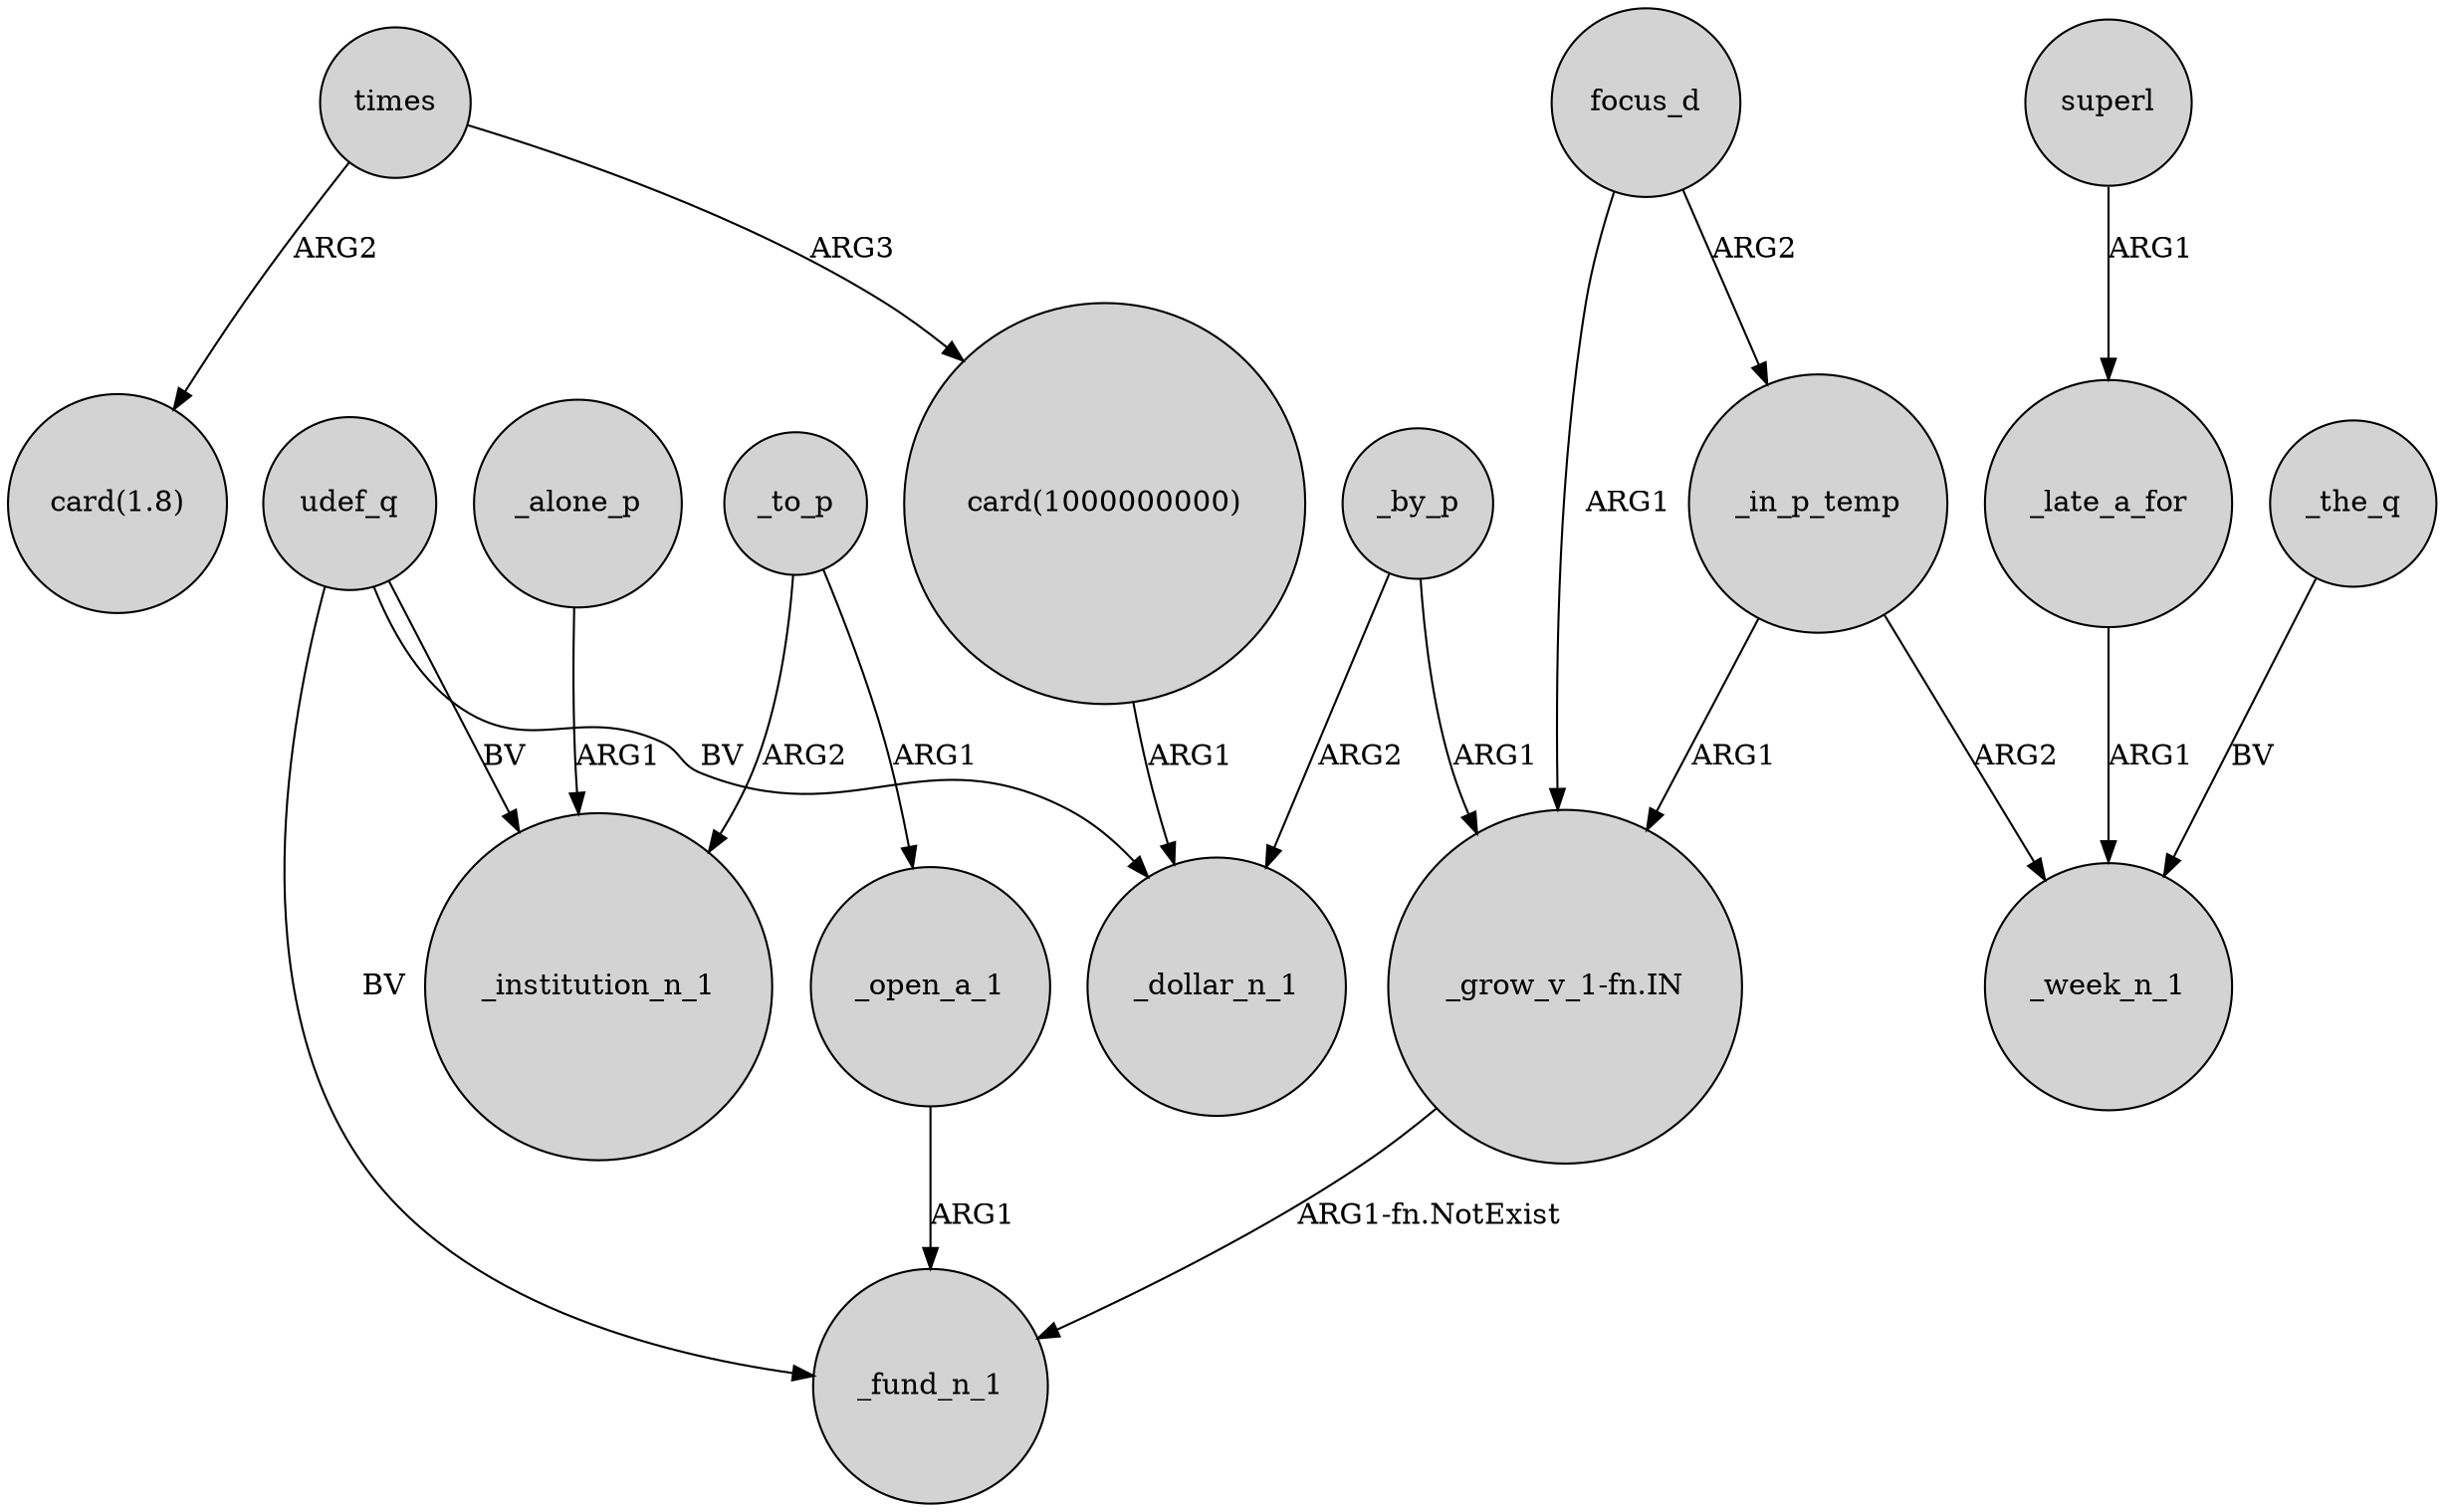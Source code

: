 digraph {
	node [shape=circle style=filled]
	_by_p -> "_grow_v_1-fn.IN" [label=ARG1]
	focus_d -> _in_p_temp [label=ARG2]
	"_grow_v_1-fn.IN" -> _fund_n_1 [label="ARG1-fn.NotExist"]
	_in_p_temp -> _week_n_1 [label=ARG2]
	superl -> _late_a_for [label=ARG1]
	_in_p_temp -> "_grow_v_1-fn.IN" [label=ARG1]
	_open_a_1 -> _fund_n_1 [label=ARG1]
	udef_q -> _institution_n_1 [label=BV]
	times -> "card(1000000000)" [label=ARG3]
	focus_d -> "_grow_v_1-fn.IN" [label=ARG1]
	_to_p -> _open_a_1 [label=ARG1]
	_by_p -> _dollar_n_1 [label=ARG2]
	_the_q -> _week_n_1 [label=BV]
	times -> "card(1.8)" [label=ARG2]
	_alone_p -> _institution_n_1 [label=ARG1]
	udef_q -> _fund_n_1 [label=BV]
	_to_p -> _institution_n_1 [label=ARG2]
	"card(1000000000)" -> _dollar_n_1 [label=ARG1]
	_late_a_for -> _week_n_1 [label=ARG1]
	udef_q -> _dollar_n_1 [label=BV]
}

